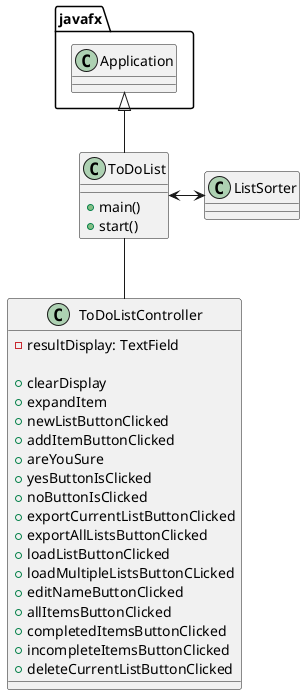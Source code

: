 @startuml
'https://plantuml.com/class-diagram

class ToDoList{
    + main()
    + start()
}

class ToDoListController{
    - resultDisplay: TextField

    + clearDisplay
    + expandItem
    + newListButtonClicked
    + addItemButtonClicked
    + areYouSure
    + yesButtonIsClicked
    + noButtonIsClicked
    + exportCurrentListButtonClicked
    + exportAllListsButtonClicked
    + loadListButtonClicked
    + loadMultipleListsButtonCLicked
    + editNameButtonClicked
    + allItemsButtonClicked
    + completedItemsButtonClicked
    + incompleteItemsButtonClicked
    + deleteCurrentListButtonClicked
}

class ListSorter {

}

javafx.Application <|-- ToDoList

ToDoList <-> ListSorter
ToDoList -- ToDoListController

@enduml
